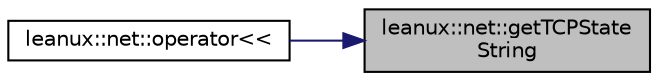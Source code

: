 digraph "leanux::net::getTCPStateString"
{
 // LATEX_PDF_SIZE
  bgcolor="transparent";
  edge [fontname="Helvetica",fontsize="10",labelfontname="Helvetica",labelfontsize="10"];
  node [fontname="Helvetica",fontsize="10",shape=record];
  rankdir="RL";
  Node1 [label="leanux::net::getTCPState\lString",height=0.2,width=0.4,color="black", fillcolor="grey75", style="filled", fontcolor="black",tooltip="Get human readable name for a tcp state."];
  Node1 -> Node2 [dir="back",color="midnightblue",fontsize="10",style="solid",fontname="Helvetica"];
  Node2 [label="leanux::net::operator\<\<",height=0.2,width=0.4,color="black",URL="$namespaceleanux_1_1net.html#af20040d25d42409a31700017c6ff23e1",tooltip="Dump a TCP4Socket to stream."];
}
